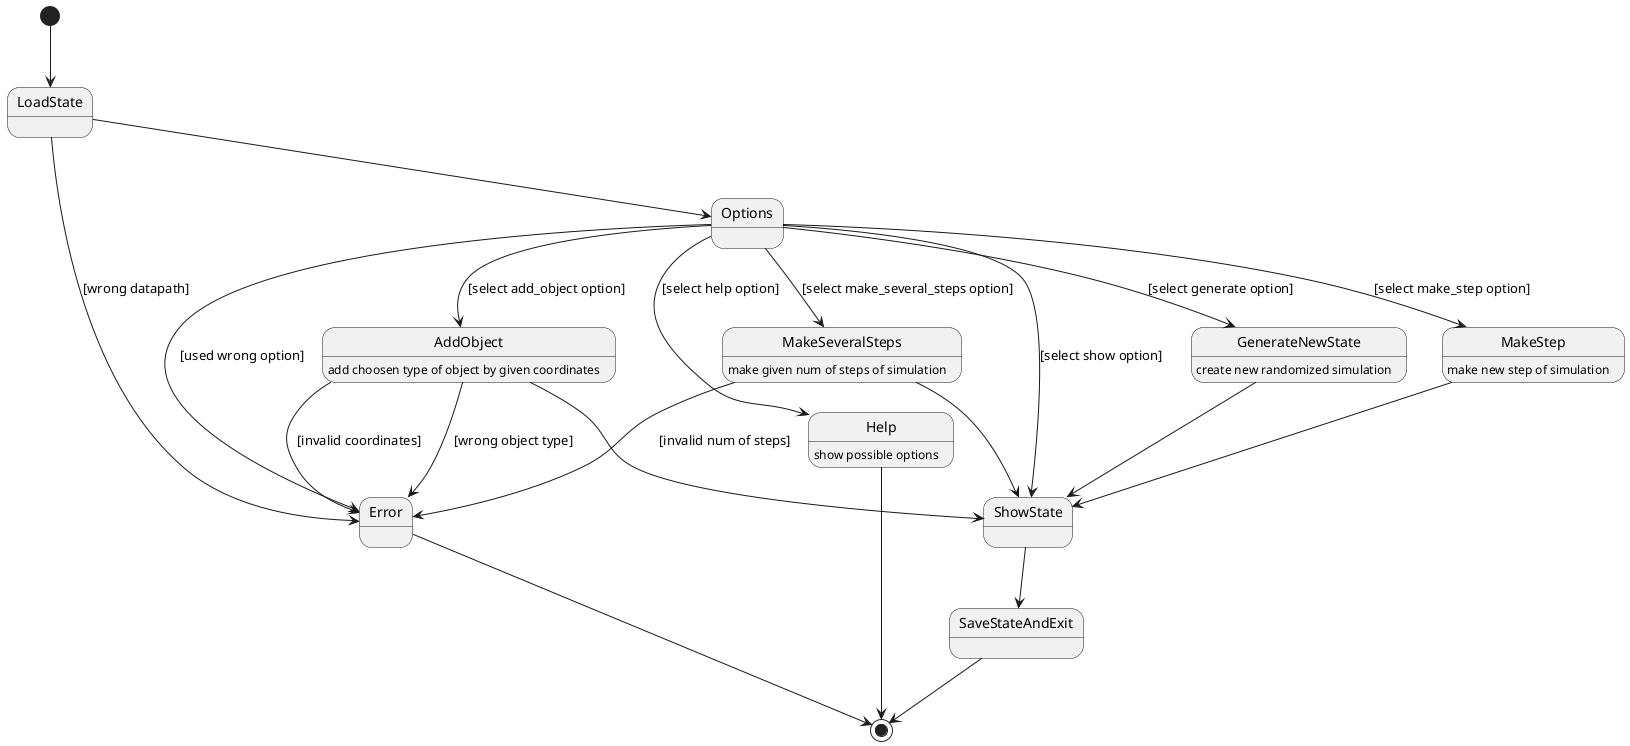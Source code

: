 @startuml state_diagram
[*] --> LoadState

LoadState --> Options

LoadState --> Error: [wrong datapath]

Options --> AddObject: [select add_object option]
Options --> GenerateNewState: [select generate option]
Options --> MakeStep: [select make_step option]
Options --> MakeSeveralSteps: [select make_several_steps option]
Options --> ShowState: [select show option]
Options --> Help: [select help option]
Options --> Error: [used wrong option]

Help --> [*]

AddObject --> Error: [wrong object type]
AddObject --> Error: [invalid coordinates]

MakeSeveralSteps --> Error: [invalid num of steps]

AddObject --> ShowState
GenerateNewState --> ShowState
MakeStep --> ShowState
MakeSeveralSteps --> ShowState

ShowState --> SaveStateAndExit

Error --> [*]

SaveStateAndExit --> [*]

AddObject: add choosen type of object by given coordinates

MakeStep: make new step of simulation

MakeSeveralSteps: make given num of steps of simulation

GenerateNewState: create new randomized simulation

Help: show possible options

@enduml